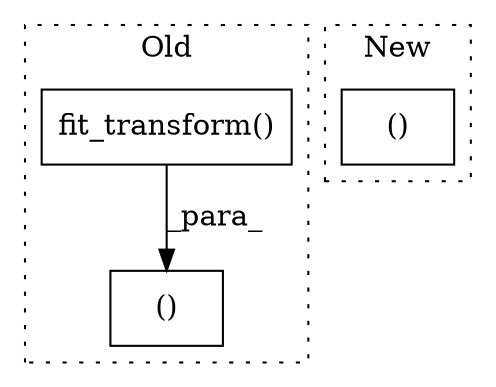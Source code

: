 digraph G {
subgraph cluster0 {
1 [label="fit_transform()" a="75" s="353,388" l="25,1" shape="box"];
3 [label="()" a="54" s="484" l="37" shape="box"];
label = "Old";
style="dotted";
}
subgraph cluster1 {
2 [label="()" a="54" s="541" l="9" shape="box"];
label = "New";
style="dotted";
}
1 -> 3 [label="_para_"];
}
